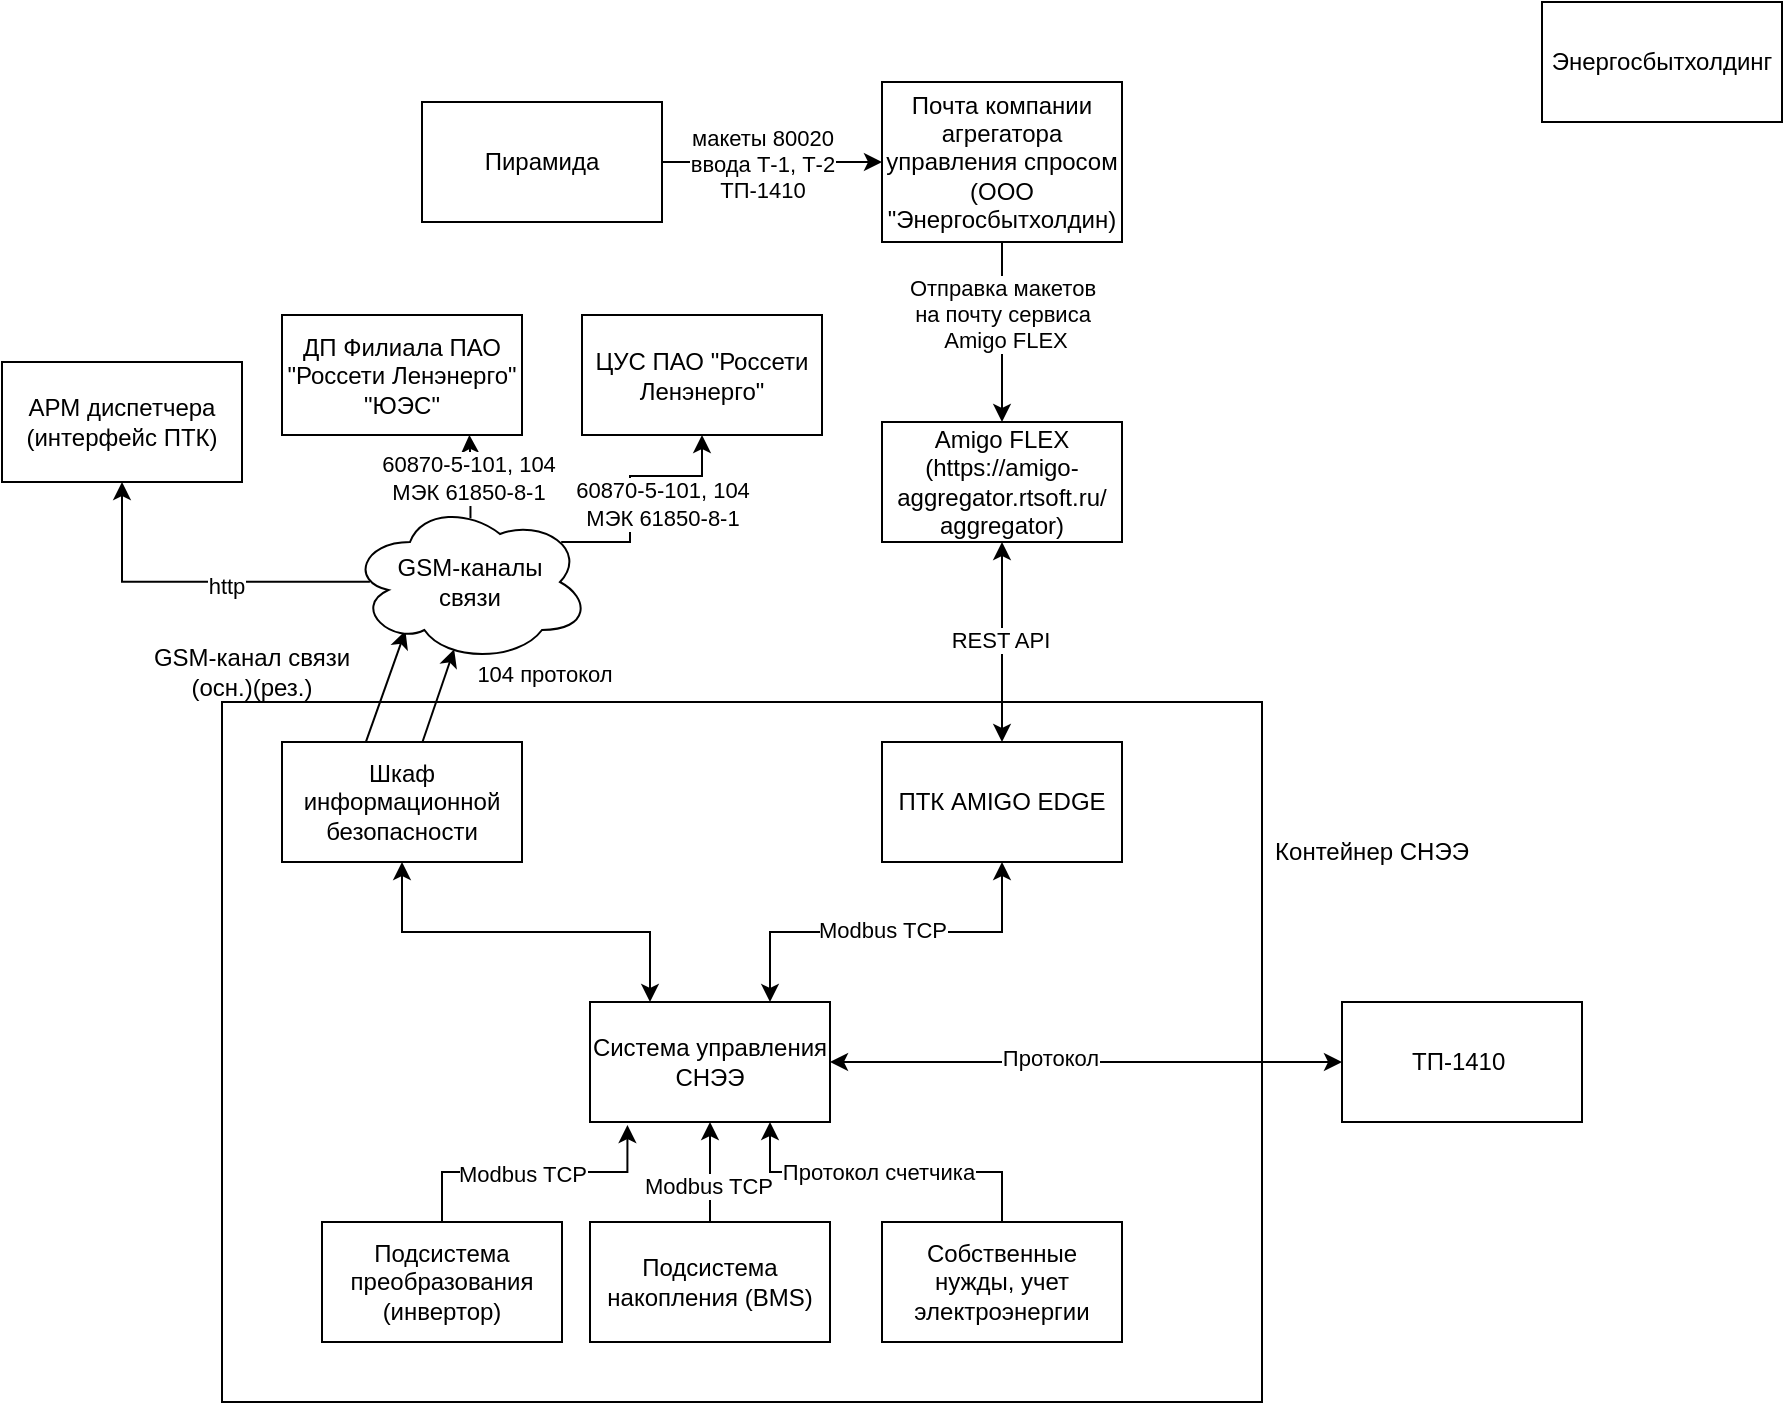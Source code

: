 <mxfile version="22.0.6" type="github">
  <diagram name="Page-1" id="Qwv7uJTL_FpW3jfT5c1Q">
    <mxGraphModel dx="1563" dy="567" grid="1" gridSize="10" guides="1" tooltips="1" connect="1" arrows="1" fold="1" page="1" pageScale="1" pageWidth="827" pageHeight="1169" math="0" shadow="0">
      <root>
        <mxCell id="0" />
        <mxCell id="1" parent="0" />
        <mxCell id="PQJejVP98IKGqgHeFBoo-32" value="" style="rounded=0;whiteSpace=wrap;html=1;fillColor=none;" parent="1" vertex="1">
          <mxGeometry x="110" y="740" width="520" height="350" as="geometry" />
        </mxCell>
        <mxCell id="PQJejVP98IKGqgHeFBoo-33" style="edgeStyle=orthogonalEdgeStyle;rounded=0;orthogonalLoop=1;jettySize=auto;html=1;entryX=0.5;entryY=1;entryDx=0;entryDy=0;exitX=0.75;exitY=0;exitDx=0;exitDy=0;startArrow=classic;startFill=1;" parent="1" source="PQJejVP98IKGqgHeFBoo-3" target="PQJejVP98IKGqgHeFBoo-8" edge="1">
          <mxGeometry relative="1" as="geometry" />
        </mxCell>
        <mxCell id="PQJejVP98IKGqgHeFBoo-38" value="Modbus TCP" style="edgeLabel;html=1;align=center;verticalAlign=middle;resizable=0;points=[];" parent="PQJejVP98IKGqgHeFBoo-33" vertex="1" connectable="0">
          <mxGeometry x="-0.315" y="1" relative="1" as="geometry">
            <mxPoint x="27" as="offset" />
          </mxGeometry>
        </mxCell>
        <mxCell id="PQJejVP98IKGqgHeFBoo-34" style="edgeStyle=orthogonalEdgeStyle;rounded=0;orthogonalLoop=1;jettySize=auto;html=1;exitX=0.25;exitY=0;exitDx=0;exitDy=0;startArrow=classic;startFill=1;" parent="1" source="PQJejVP98IKGqgHeFBoo-3" target="PQJejVP98IKGqgHeFBoo-9" edge="1">
          <mxGeometry relative="1" as="geometry" />
        </mxCell>
        <mxCell id="PQJejVP98IKGqgHeFBoo-3" value="Система управления СНЭЭ" style="rounded=0;whiteSpace=wrap;html=1;" parent="1" vertex="1">
          <mxGeometry x="294" y="890" width="120" height="60" as="geometry" />
        </mxCell>
        <mxCell id="PQJejVP98IKGqgHeFBoo-15" style="edgeStyle=orthogonalEdgeStyle;rounded=0;orthogonalLoop=1;jettySize=auto;html=1;entryX=0.156;entryY=1.025;entryDx=0;entryDy=0;entryPerimeter=0;exitX=0.5;exitY=0;exitDx=0;exitDy=0;" parent="1" source="PQJejVP98IKGqgHeFBoo-4" target="PQJejVP98IKGqgHeFBoo-3" edge="1">
          <mxGeometry relative="1" as="geometry" />
        </mxCell>
        <mxCell id="PQJejVP98IKGqgHeFBoo-18" value="Modbus TCP" style="edgeLabel;html=1;align=center;verticalAlign=middle;resizable=0;points=[];" parent="PQJejVP98IKGqgHeFBoo-15" vertex="1" connectable="0">
          <mxGeometry x="-0.254" y="-1" relative="1" as="geometry">
            <mxPoint x="12" as="offset" />
          </mxGeometry>
        </mxCell>
        <mxCell id="PQJejVP98IKGqgHeFBoo-4" value="Подсистема преобразования (инвертор)" style="rounded=0;whiteSpace=wrap;html=1;" parent="1" vertex="1">
          <mxGeometry x="160" y="1000" width="120" height="60" as="geometry" />
        </mxCell>
        <mxCell id="PQJejVP98IKGqgHeFBoo-16" style="edgeStyle=orthogonalEdgeStyle;rounded=0;orthogonalLoop=1;jettySize=auto;html=1;entryX=0.5;entryY=1;entryDx=0;entryDy=0;" parent="1" source="PQJejVP98IKGqgHeFBoo-5" target="PQJejVP98IKGqgHeFBoo-3" edge="1">
          <mxGeometry relative="1" as="geometry" />
        </mxCell>
        <mxCell id="PQJejVP98IKGqgHeFBoo-19" value="Modbus TCP" style="edgeLabel;html=1;align=center;verticalAlign=middle;resizable=0;points=[];" parent="PQJejVP98IKGqgHeFBoo-16" vertex="1" connectable="0">
          <mxGeometry x="-0.278" y="1" relative="1" as="geometry">
            <mxPoint as="offset" />
          </mxGeometry>
        </mxCell>
        <mxCell id="PQJejVP98IKGqgHeFBoo-5" value="Подсистема накопления (BMS)" style="rounded=0;whiteSpace=wrap;html=1;" parent="1" vertex="1">
          <mxGeometry x="294" y="1000" width="120" height="60" as="geometry" />
        </mxCell>
        <mxCell id="PQJejVP98IKGqgHeFBoo-17" style="edgeStyle=orthogonalEdgeStyle;rounded=0;orthogonalLoop=1;jettySize=auto;html=1;entryX=0.75;entryY=1;entryDx=0;entryDy=0;exitX=0.5;exitY=0;exitDx=0;exitDy=0;" parent="1" source="PQJejVP98IKGqgHeFBoo-6" target="PQJejVP98IKGqgHeFBoo-3" edge="1">
          <mxGeometry relative="1" as="geometry" />
        </mxCell>
        <mxCell id="PQJejVP98IKGqgHeFBoo-20" value="Протокол счетчика" style="edgeLabel;html=1;align=center;verticalAlign=middle;resizable=0;points=[];" parent="PQJejVP98IKGqgHeFBoo-17" vertex="1" connectable="0">
          <mxGeometry x="0.048" relative="1" as="geometry">
            <mxPoint as="offset" />
          </mxGeometry>
        </mxCell>
        <mxCell id="PQJejVP98IKGqgHeFBoo-6" value="Собственные нужды, учет электроэнергии" style="rounded=0;whiteSpace=wrap;html=1;" parent="1" vertex="1">
          <mxGeometry x="440" y="1000" width="120" height="60" as="geometry" />
        </mxCell>
        <mxCell id="PQJejVP98IKGqgHeFBoo-14" style="edgeStyle=orthogonalEdgeStyle;rounded=0;orthogonalLoop=1;jettySize=auto;html=1;startArrow=classic;startFill=1;" parent="1" source="PQJejVP98IKGqgHeFBoo-7" target="PQJejVP98IKGqgHeFBoo-3" edge="1">
          <mxGeometry relative="1" as="geometry" />
        </mxCell>
        <mxCell id="PQJejVP98IKGqgHeFBoo-37" value="Протокол" style="edgeLabel;html=1;align=center;verticalAlign=middle;resizable=0;points=[];" parent="PQJejVP98IKGqgHeFBoo-14" vertex="1" connectable="0">
          <mxGeometry x="0.144" y="-2" relative="1" as="geometry">
            <mxPoint as="offset" />
          </mxGeometry>
        </mxCell>
        <mxCell id="PQJejVP98IKGqgHeFBoo-7" value="ТП-1410&amp;nbsp;" style="rounded=0;whiteSpace=wrap;html=1;" parent="1" vertex="1">
          <mxGeometry x="670" y="890" width="120" height="60" as="geometry" />
        </mxCell>
        <mxCell id="PQJejVP98IKGqgHeFBoo-8" value="ПТК AMIGO EDGE" style="rounded=0;whiteSpace=wrap;html=1;" parent="1" vertex="1">
          <mxGeometry x="440" y="760" width="120" height="60" as="geometry" />
        </mxCell>
        <mxCell id="PQJejVP98IKGqgHeFBoo-24" style="rounded=0;orthogonalLoop=1;jettySize=auto;html=1;entryX=0.434;entryY=0.92;entryDx=0;entryDy=0;entryPerimeter=0;" parent="1" source="PQJejVP98IKGqgHeFBoo-9" target="PQJejVP98IKGqgHeFBoo-23" edge="1">
          <mxGeometry relative="1" as="geometry" />
        </mxCell>
        <mxCell id="Ke0dHRgDIPxI2c3PWkCL-2" value="104 протокол" style="edgeLabel;html=1;align=center;verticalAlign=middle;resizable=0;points=[];" vertex="1" connectable="0" parent="PQJejVP98IKGqgHeFBoo-24">
          <mxGeometry x="0.168" y="-1" relative="1" as="geometry">
            <mxPoint x="50" y="-8" as="offset" />
          </mxGeometry>
        </mxCell>
        <mxCell id="PQJejVP98IKGqgHeFBoo-25" style="rounded=0;orthogonalLoop=1;jettySize=auto;html=1;exitX=0.347;exitY=0.013;exitDx=0;exitDy=0;exitPerimeter=0;entryX=0.231;entryY=0.804;entryDx=0;entryDy=0;entryPerimeter=0;" parent="1" source="PQJejVP98IKGqgHeFBoo-9" target="PQJejVP98IKGqgHeFBoo-23" edge="1">
          <mxGeometry relative="1" as="geometry" />
        </mxCell>
        <mxCell id="PQJejVP98IKGqgHeFBoo-9" value="Шкаф информационной безопасности" style="rounded=0;whiteSpace=wrap;html=1;" parent="1" vertex="1">
          <mxGeometry x="140" y="760" width="120" height="60" as="geometry" />
        </mxCell>
        <mxCell id="PQJejVP98IKGqgHeFBoo-10" value="ДП Филиала ПАО &quot;Россети Ленэнерго&quot; &quot;ЮЭС&quot;" style="rounded=0;whiteSpace=wrap;html=1;" parent="1" vertex="1">
          <mxGeometry x="140" y="546.5" width="120" height="60" as="geometry" />
        </mxCell>
        <mxCell id="PQJejVP98IKGqgHeFBoo-11" value="ЦУС ПАО &quot;Россети Ленэнерго&quot;" style="rounded=0;whiteSpace=wrap;html=1;" parent="1" vertex="1">
          <mxGeometry x="290" y="546.5" width="120" height="60" as="geometry" />
        </mxCell>
        <mxCell id="PQJejVP98IKGqgHeFBoo-26" style="edgeStyle=orthogonalEdgeStyle;rounded=0;orthogonalLoop=1;jettySize=auto;html=1;entryX=0.781;entryY=0.999;entryDx=0;entryDy=0;entryPerimeter=0;exitX=0.502;exitY=0.102;exitDx=0;exitDy=0;exitPerimeter=0;" parent="1" source="PQJejVP98IKGqgHeFBoo-23" target="PQJejVP98IKGqgHeFBoo-10" edge="1">
          <mxGeometry relative="1" as="geometry" />
        </mxCell>
        <mxCell id="PQJejVP98IKGqgHeFBoo-39" value="60870-5-101, 104&lt;br&gt;МЭК 61850-8-1" style="edgeLabel;html=1;align=center;verticalAlign=middle;resizable=0;points=[];" parent="PQJejVP98IKGqgHeFBoo-26" vertex="1" connectable="0">
          <mxGeometry x="-0.043" y="1" relative="1" as="geometry">
            <mxPoint as="offset" />
          </mxGeometry>
        </mxCell>
        <mxCell id="PQJejVP98IKGqgHeFBoo-28" style="edgeStyle=orthogonalEdgeStyle;rounded=0;orthogonalLoop=1;jettySize=auto;html=1;entryX=0.5;entryY=1;entryDx=0;entryDy=0;exitX=0.88;exitY=0.25;exitDx=0;exitDy=0;exitPerimeter=0;" parent="1" source="PQJejVP98IKGqgHeFBoo-23" target="PQJejVP98IKGqgHeFBoo-11" edge="1">
          <mxGeometry relative="1" as="geometry">
            <Array as="points">
              <mxPoint x="314" y="660" />
              <mxPoint x="314" y="627" />
              <mxPoint x="350" y="627" />
            </Array>
          </mxGeometry>
        </mxCell>
        <mxCell id="PQJejVP98IKGqgHeFBoo-40" value="60870-5-101, 104&lt;br style=&quot;border-color: var(--border-color);&quot;&gt;МЭК 61850-8-1" style="edgeLabel;html=1;align=center;verticalAlign=middle;resizable=0;points=[];" parent="PQJejVP98IKGqgHeFBoo-28" vertex="1" connectable="0">
          <mxGeometry x="-0.245" y="-1" relative="1" as="geometry">
            <mxPoint x="15" y="-7" as="offset" />
          </mxGeometry>
        </mxCell>
        <mxCell id="PQJejVP98IKGqgHeFBoo-31" style="edgeStyle=orthogonalEdgeStyle;rounded=0;orthogonalLoop=1;jettySize=auto;html=1;entryX=0.5;entryY=1;entryDx=0;entryDy=0;exitX=0.083;exitY=0.499;exitDx=0;exitDy=0;exitPerimeter=0;" parent="1" source="PQJejVP98IKGqgHeFBoo-23" target="PQJejVP98IKGqgHeFBoo-30" edge="1">
          <mxGeometry relative="1" as="geometry" />
        </mxCell>
        <mxCell id="PQJejVP98IKGqgHeFBoo-41" value="http" style="edgeLabel;html=1;align=center;verticalAlign=middle;resizable=0;points=[];" parent="PQJejVP98IKGqgHeFBoo-31" vertex="1" connectable="0">
          <mxGeometry x="-0.165" y="2" relative="1" as="geometry">
            <mxPoint as="offset" />
          </mxGeometry>
        </mxCell>
        <mxCell id="PQJejVP98IKGqgHeFBoo-23" value="GSM-каналы &lt;br&gt;связи" style="ellipse;shape=cloud;whiteSpace=wrap;html=1;" parent="1" vertex="1">
          <mxGeometry x="174" y="640" width="120" height="80" as="geometry" />
        </mxCell>
        <mxCell id="PQJejVP98IKGqgHeFBoo-30" value="АРМ диспетчера&lt;br&gt;(интерфейс ПТК)" style="rounded=0;whiteSpace=wrap;html=1;" parent="1" vertex="1">
          <mxGeometry y="570" width="120" height="60" as="geometry" />
        </mxCell>
        <mxCell id="PQJejVP98IKGqgHeFBoo-35" value="Контейнер СНЭЭ" style="text;html=1;strokeColor=none;fillColor=none;align=center;verticalAlign=middle;whiteSpace=wrap;rounded=0;" parent="1" vertex="1">
          <mxGeometry x="630" y="800" width="110" height="30" as="geometry" />
        </mxCell>
        <mxCell id="PQJejVP98IKGqgHeFBoo-36" value="GSM-канал связи (осн.)(рез.)" style="text;html=1;strokeColor=none;fillColor=none;align=center;verticalAlign=middle;whiteSpace=wrap;rounded=0;" parent="1" vertex="1">
          <mxGeometry x="70" y="710" width="110" height="30" as="geometry" />
        </mxCell>
        <mxCell id="Ke0dHRgDIPxI2c3PWkCL-8" style="edgeStyle=orthogonalEdgeStyle;rounded=0;orthogonalLoop=1;jettySize=auto;html=1;entryX=0;entryY=0.5;entryDx=0;entryDy=0;" edge="1" parent="1" source="Ke0dHRgDIPxI2c3PWkCL-3" target="Ke0dHRgDIPxI2c3PWkCL-4">
          <mxGeometry relative="1" as="geometry" />
        </mxCell>
        <mxCell id="Ke0dHRgDIPxI2c3PWkCL-12" value="макеты 80020&lt;br&gt;ввода Т-1, Т-2&lt;br&gt;ТП-1410" style="edgeLabel;html=1;align=center;verticalAlign=middle;resizable=0;points=[];" vertex="1" connectable="0" parent="Ke0dHRgDIPxI2c3PWkCL-8">
          <mxGeometry x="-0.098" y="-1" relative="1" as="geometry">
            <mxPoint as="offset" />
          </mxGeometry>
        </mxCell>
        <mxCell id="Ke0dHRgDIPxI2c3PWkCL-3" value="Пирамида" style="rounded=0;whiteSpace=wrap;html=1;" vertex="1" parent="1">
          <mxGeometry x="210" y="440" width="120" height="60" as="geometry" />
        </mxCell>
        <mxCell id="Ke0dHRgDIPxI2c3PWkCL-9" style="edgeStyle=orthogonalEdgeStyle;rounded=0;orthogonalLoop=1;jettySize=auto;html=1;entryX=0.5;entryY=0;entryDx=0;entryDy=0;" edge="1" parent="1" source="Ke0dHRgDIPxI2c3PWkCL-4" target="Ke0dHRgDIPxI2c3PWkCL-5">
          <mxGeometry relative="1" as="geometry" />
        </mxCell>
        <mxCell id="Ke0dHRgDIPxI2c3PWkCL-11" value="Отправка макетов &lt;br&gt;на почту сервиса&lt;br&gt;&amp;nbsp;Amigo FLEX" style="edgeLabel;html=1;align=center;verticalAlign=middle;resizable=0;points=[];" vertex="1" connectable="0" parent="Ke0dHRgDIPxI2c3PWkCL-9">
          <mxGeometry x="0.36" relative="1" as="geometry">
            <mxPoint y="-25" as="offset" />
          </mxGeometry>
        </mxCell>
        <mxCell id="Ke0dHRgDIPxI2c3PWkCL-4" value="Почта компании агрегатора управления спросом (ООО &quot;Энергосбытхолдин)" style="rounded=0;whiteSpace=wrap;html=1;" vertex="1" parent="1">
          <mxGeometry x="440" y="430" width="120" height="80" as="geometry" />
        </mxCell>
        <mxCell id="Ke0dHRgDIPxI2c3PWkCL-6" style="edgeStyle=orthogonalEdgeStyle;rounded=0;orthogonalLoop=1;jettySize=auto;html=1;entryX=0.5;entryY=0;entryDx=0;entryDy=0;startArrow=classic;startFill=1;exitX=0.5;exitY=1;exitDx=0;exitDy=0;" edge="1" parent="1" source="Ke0dHRgDIPxI2c3PWkCL-5" target="PQJejVP98IKGqgHeFBoo-8">
          <mxGeometry relative="1" as="geometry">
            <Array as="points">
              <mxPoint x="500" y="690" />
              <mxPoint x="500" y="690" />
            </Array>
          </mxGeometry>
        </mxCell>
        <mxCell id="Ke0dHRgDIPxI2c3PWkCL-7" value="REST API" style="edgeLabel;html=1;align=center;verticalAlign=middle;resizable=0;points=[];" vertex="1" connectable="0" parent="Ke0dHRgDIPxI2c3PWkCL-6">
          <mxGeometry x="-0.025" y="-1" relative="1" as="geometry">
            <mxPoint as="offset" />
          </mxGeometry>
        </mxCell>
        <mxCell id="Ke0dHRgDIPxI2c3PWkCL-5" value="Amigo FLEX&lt;br style=&quot;border-color: var(--border-color);&quot;&gt;(https://amigo-aggregator.rtsoft.ru/&lt;br style=&quot;border-color: var(--border-color);&quot;&gt;aggregator)" style="rounded=0;whiteSpace=wrap;html=1;" vertex="1" parent="1">
          <mxGeometry x="440" y="600" width="120" height="60" as="geometry" />
        </mxCell>
        <mxCell id="Ke0dHRgDIPxI2c3PWkCL-10" value="Энергосбытхолдинг" style="rounded=0;whiteSpace=wrap;html=1;" vertex="1" parent="1">
          <mxGeometry x="770" y="390" width="120" height="60" as="geometry" />
        </mxCell>
      </root>
    </mxGraphModel>
  </diagram>
</mxfile>
